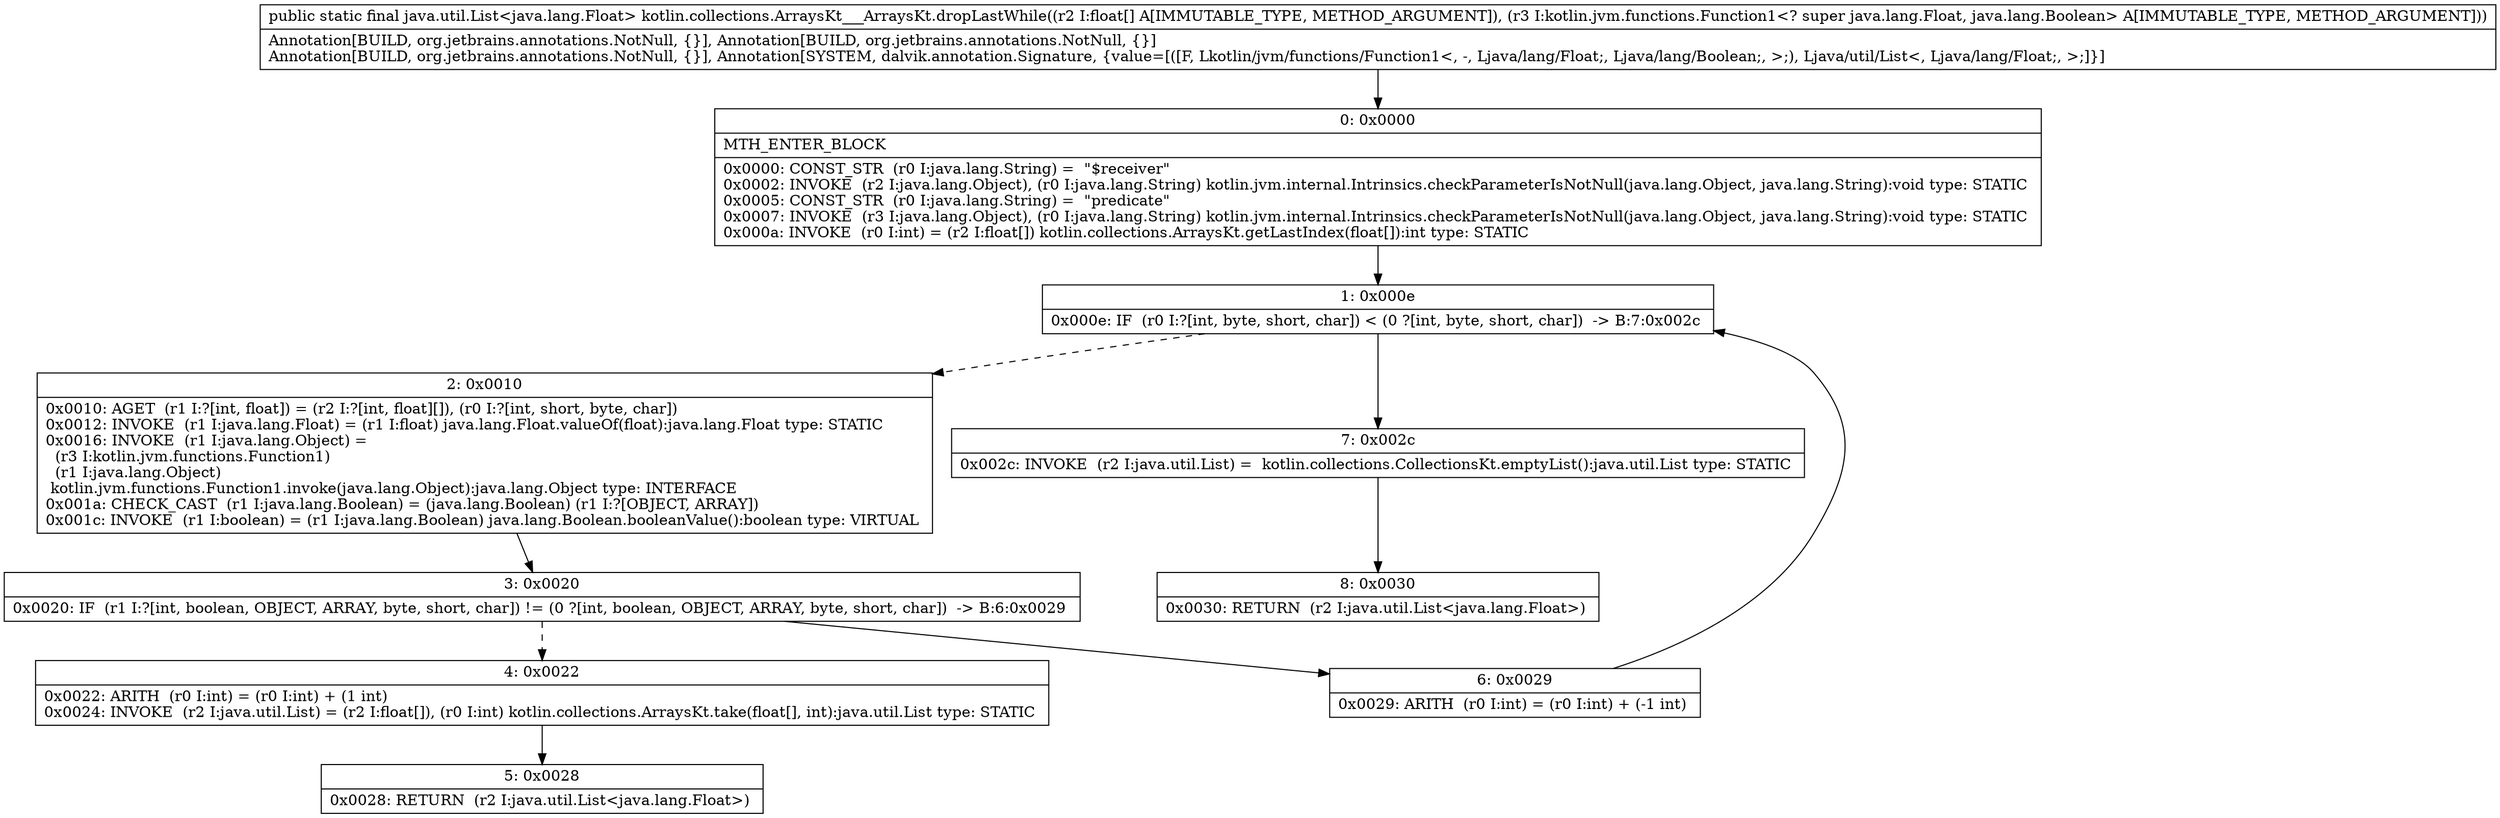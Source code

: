 digraph "CFG forkotlin.collections.ArraysKt___ArraysKt.dropLastWhile([FLkotlin\/jvm\/functions\/Function1;)Ljava\/util\/List;" {
Node_0 [shape=record,label="{0\:\ 0x0000|MTH_ENTER_BLOCK\l|0x0000: CONST_STR  (r0 I:java.lang.String) =  \"$receiver\" \l0x0002: INVOKE  (r2 I:java.lang.Object), (r0 I:java.lang.String) kotlin.jvm.internal.Intrinsics.checkParameterIsNotNull(java.lang.Object, java.lang.String):void type: STATIC \l0x0005: CONST_STR  (r0 I:java.lang.String) =  \"predicate\" \l0x0007: INVOKE  (r3 I:java.lang.Object), (r0 I:java.lang.String) kotlin.jvm.internal.Intrinsics.checkParameterIsNotNull(java.lang.Object, java.lang.String):void type: STATIC \l0x000a: INVOKE  (r0 I:int) = (r2 I:float[]) kotlin.collections.ArraysKt.getLastIndex(float[]):int type: STATIC \l}"];
Node_1 [shape=record,label="{1\:\ 0x000e|0x000e: IF  (r0 I:?[int, byte, short, char]) \< (0 ?[int, byte, short, char])  \-\> B:7:0x002c \l}"];
Node_2 [shape=record,label="{2\:\ 0x0010|0x0010: AGET  (r1 I:?[int, float]) = (r2 I:?[int, float][]), (r0 I:?[int, short, byte, char]) \l0x0012: INVOKE  (r1 I:java.lang.Float) = (r1 I:float) java.lang.Float.valueOf(float):java.lang.Float type: STATIC \l0x0016: INVOKE  (r1 I:java.lang.Object) = \l  (r3 I:kotlin.jvm.functions.Function1)\l  (r1 I:java.lang.Object)\l kotlin.jvm.functions.Function1.invoke(java.lang.Object):java.lang.Object type: INTERFACE \l0x001a: CHECK_CAST  (r1 I:java.lang.Boolean) = (java.lang.Boolean) (r1 I:?[OBJECT, ARRAY]) \l0x001c: INVOKE  (r1 I:boolean) = (r1 I:java.lang.Boolean) java.lang.Boolean.booleanValue():boolean type: VIRTUAL \l}"];
Node_3 [shape=record,label="{3\:\ 0x0020|0x0020: IF  (r1 I:?[int, boolean, OBJECT, ARRAY, byte, short, char]) != (0 ?[int, boolean, OBJECT, ARRAY, byte, short, char])  \-\> B:6:0x0029 \l}"];
Node_4 [shape=record,label="{4\:\ 0x0022|0x0022: ARITH  (r0 I:int) = (r0 I:int) + (1 int) \l0x0024: INVOKE  (r2 I:java.util.List) = (r2 I:float[]), (r0 I:int) kotlin.collections.ArraysKt.take(float[], int):java.util.List type: STATIC \l}"];
Node_5 [shape=record,label="{5\:\ 0x0028|0x0028: RETURN  (r2 I:java.util.List\<java.lang.Float\>) \l}"];
Node_6 [shape=record,label="{6\:\ 0x0029|0x0029: ARITH  (r0 I:int) = (r0 I:int) + (\-1 int) \l}"];
Node_7 [shape=record,label="{7\:\ 0x002c|0x002c: INVOKE  (r2 I:java.util.List) =  kotlin.collections.CollectionsKt.emptyList():java.util.List type: STATIC \l}"];
Node_8 [shape=record,label="{8\:\ 0x0030|0x0030: RETURN  (r2 I:java.util.List\<java.lang.Float\>) \l}"];
MethodNode[shape=record,label="{public static final java.util.List\<java.lang.Float\> kotlin.collections.ArraysKt___ArraysKt.dropLastWhile((r2 I:float[] A[IMMUTABLE_TYPE, METHOD_ARGUMENT]), (r3 I:kotlin.jvm.functions.Function1\<? super java.lang.Float, java.lang.Boolean\> A[IMMUTABLE_TYPE, METHOD_ARGUMENT]))  | Annotation[BUILD, org.jetbrains.annotations.NotNull, \{\}], Annotation[BUILD, org.jetbrains.annotations.NotNull, \{\}]\lAnnotation[BUILD, org.jetbrains.annotations.NotNull, \{\}], Annotation[SYSTEM, dalvik.annotation.Signature, \{value=[([F, Lkotlin\/jvm\/functions\/Function1\<, \-, Ljava\/lang\/Float;, Ljava\/lang\/Boolean;, \>;), Ljava\/util\/List\<, Ljava\/lang\/Float;, \>;]\}]\l}"];
MethodNode -> Node_0;
Node_0 -> Node_1;
Node_1 -> Node_2[style=dashed];
Node_1 -> Node_7;
Node_2 -> Node_3;
Node_3 -> Node_4[style=dashed];
Node_3 -> Node_6;
Node_4 -> Node_5;
Node_6 -> Node_1;
Node_7 -> Node_8;
}

